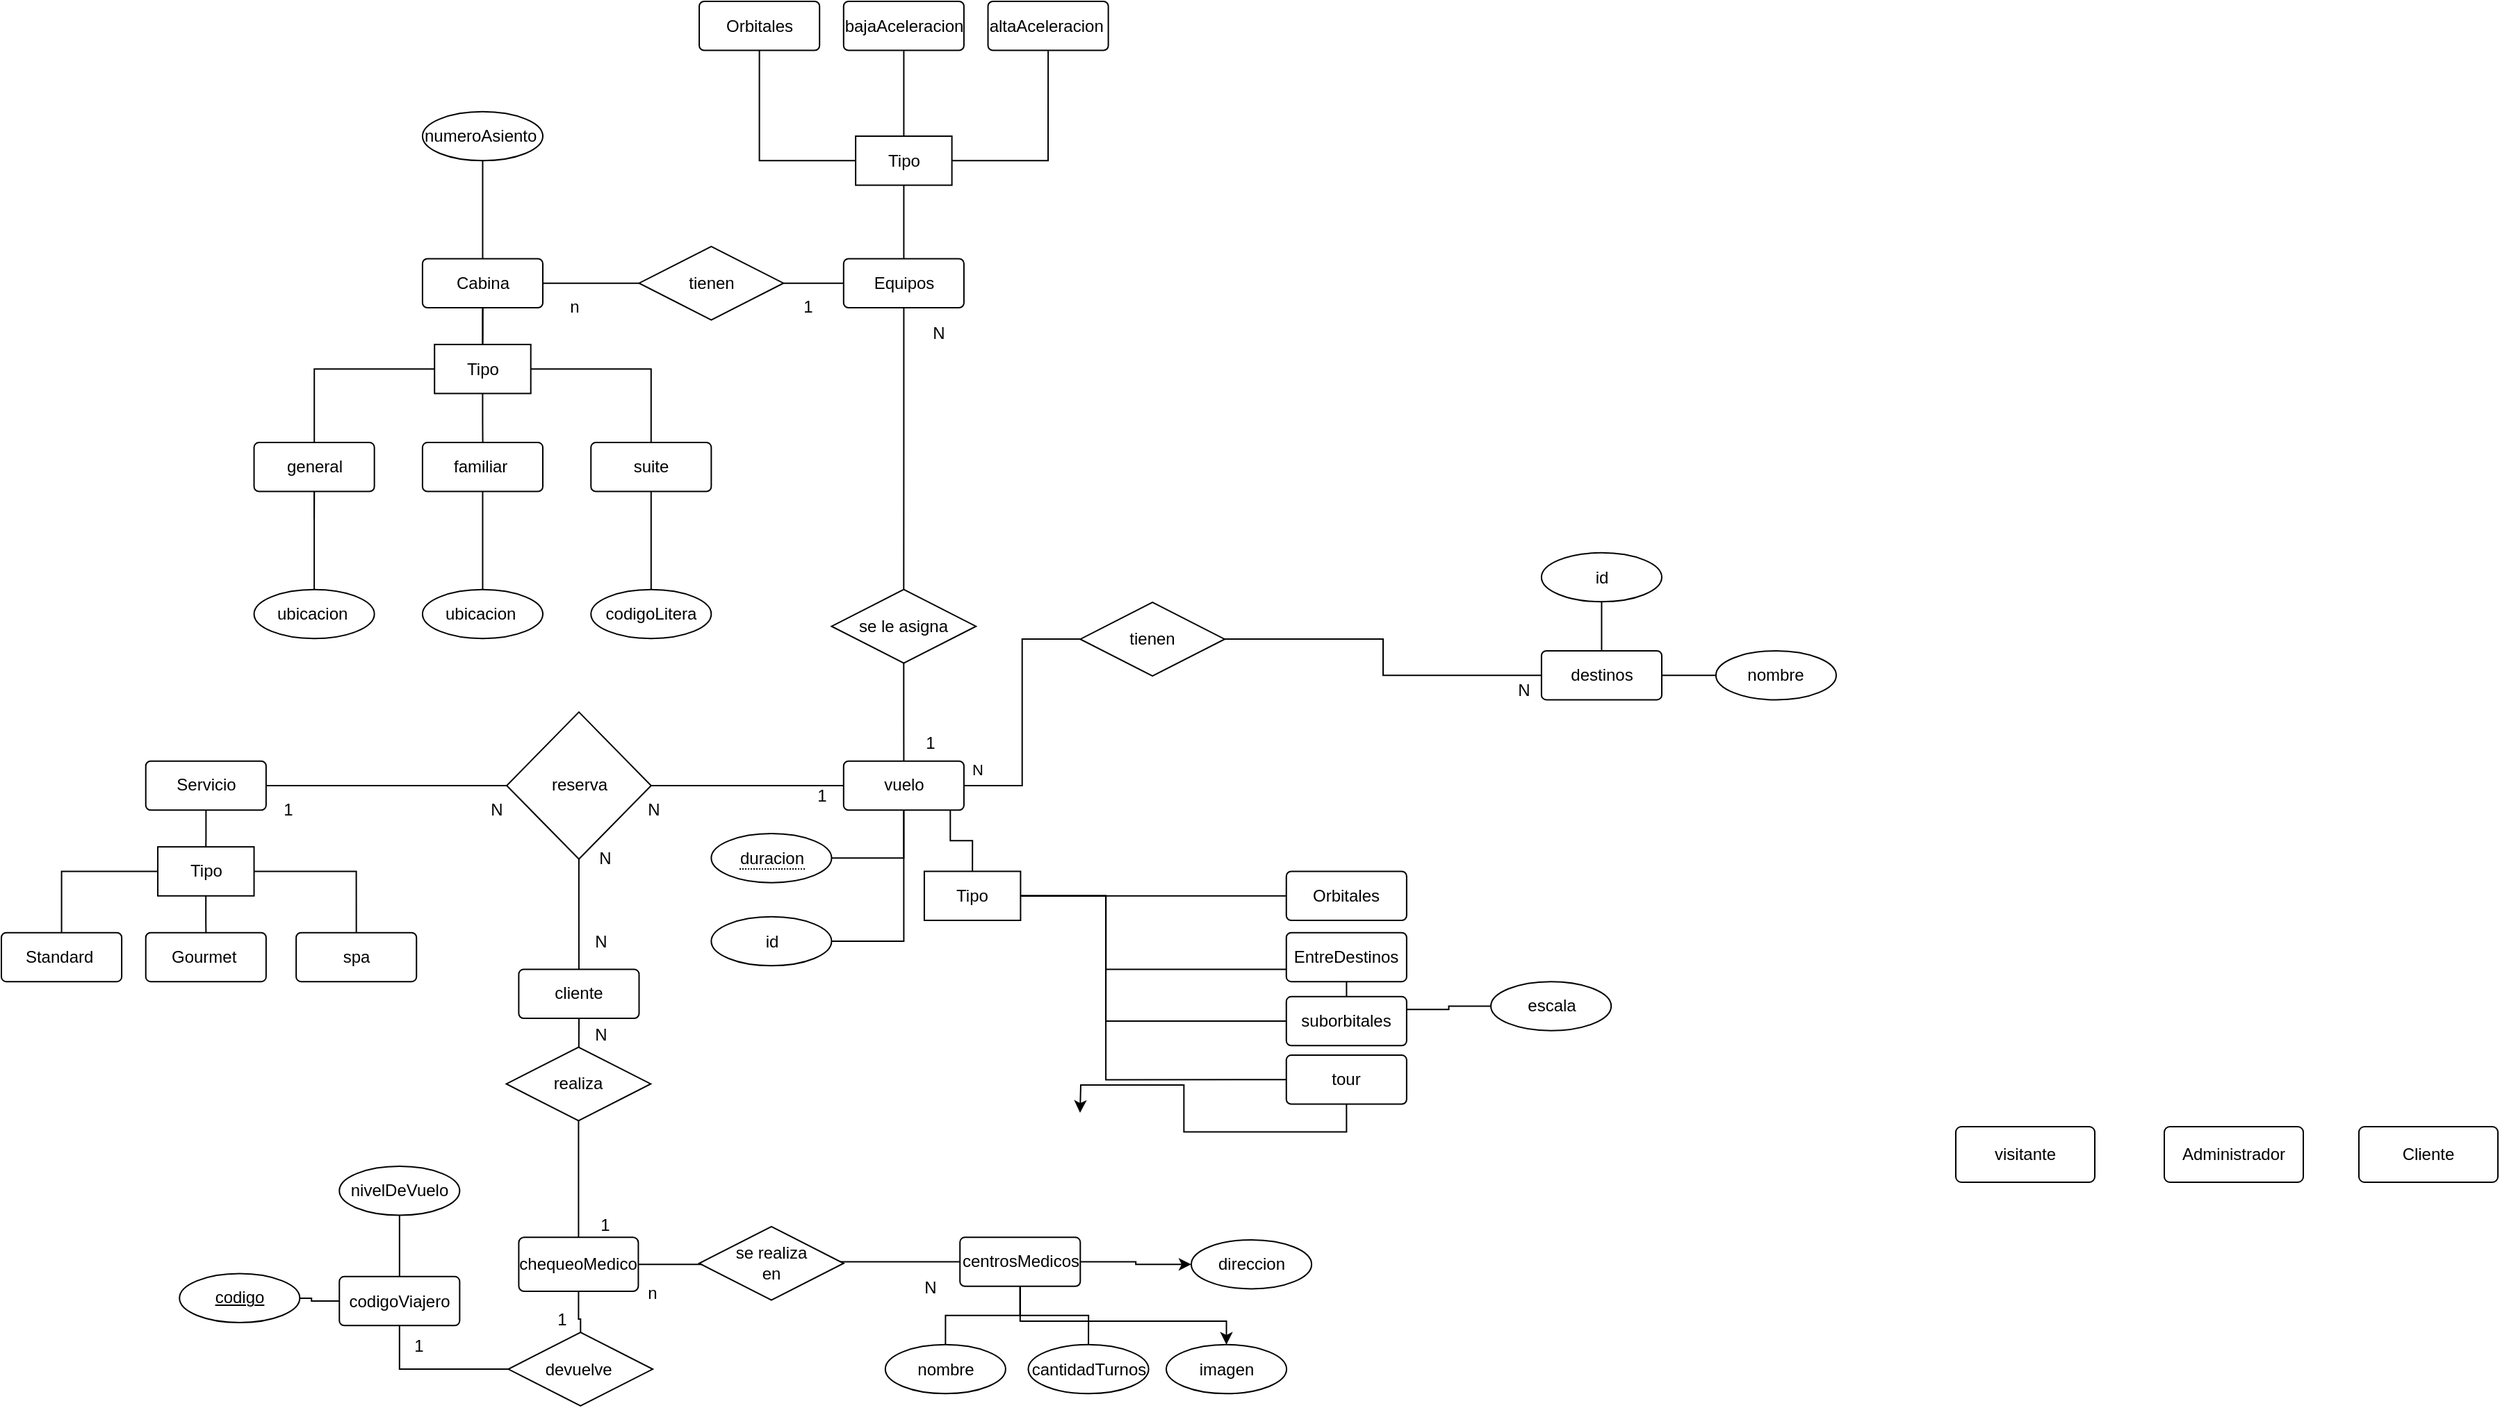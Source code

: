 <mxfile version="14.7.4" type="embed" pages="2"><diagram id="vsHXQxv7kHNjlC5FjtWA" name="DER"><mxGraphModel dx="2787" dy="1884" grid="1" gridSize="10" guides="1" tooltips="1" connect="1" arrows="1" fold="1" page="1" pageScale="1" pageWidth="850" pageHeight="1100" math="0" shadow="0"><root><mxCell id="0"/><mxCell id="1" parent="0"/><mxCell id="ZgPAx6OOPj1dVpzJJ2Iv-147" value="" style="group" parent="1" vertex="1" connectable="0"><mxGeometry x="-1086" y="-1090" width="1320" height="1010.98" as="geometry"/></mxCell><mxCell id="GvcpjSRphl_7P4JvngsX-12" value="chequeoMedico" style="rounded=1;arcSize=10;whiteSpace=wrap;html=1;align=center;" parent="ZgPAx6OOPj1dVpzJJ2Iv-147" vertex="1"><mxGeometry x="372.2" y="889.639" width="86.013" height="38.906" as="geometry"/></mxCell><mxCell id="ZgPAx6OOPj1dVpzJJ2Iv-111" style="edgeStyle=orthogonalEdgeStyle;rounded=0;orthogonalLoop=1;jettySize=auto;html=1;entryX=1;entryY=0.5;entryDx=0;entryDy=0;endArrow=none;endFill=0;" parent="ZgPAx6OOPj1dVpzJJ2Iv-147" source="GvcpjSRphl_7P4JvngsX-13" target="GvcpjSRphl_7P4JvngsX-12" edge="1"><mxGeometry y="62.365" as="geometry"/></mxCell><mxCell id="FrlxWMnYt9ofsfjpKhjb-3" style="edgeStyle=orthogonalEdgeStyle;rounded=0;orthogonalLoop=1;jettySize=auto;html=1;entryX=0;entryY=0.5;entryDx=0;entryDy=0;" parent="ZgPAx6OOPj1dVpzJJ2Iv-147" source="GvcpjSRphl_7P4JvngsX-13" target="FrlxWMnYt9ofsfjpKhjb-2" edge="1"><mxGeometry relative="1" as="geometry"/></mxCell><mxCell id="FrlxWMnYt9ofsfjpKhjb-4" style="edgeStyle=orthogonalEdgeStyle;rounded=0;orthogonalLoop=1;jettySize=auto;html=1;entryX=0.5;entryY=0;entryDx=0;entryDy=0;" parent="ZgPAx6OOPj1dVpzJJ2Iv-147" source="GvcpjSRphl_7P4JvngsX-13" target="FrlxWMnYt9ofsfjpKhjb-1" edge="1"><mxGeometry relative="1" as="geometry"><Array as="points"><mxPoint x="733" y="950"/><mxPoint x="881" y="950"/></Array></mxGeometry></mxCell><mxCell id="GvcpjSRphl_7P4JvngsX-13" value="centrosMedicos" style="rounded=1;arcSize=10;whiteSpace=wrap;html=1;align=center;" parent="ZgPAx6OOPj1dVpzJJ2Iv-147" vertex="1"><mxGeometry x="689.604" y="889.635" width="86.557" height="35.28" as="geometry"/></mxCell><mxCell id="GvcpjSRphl_7P4JvngsX-53" value="" style="group" parent="ZgPAx6OOPj1dVpzJJ2Iv-147" vertex="1" connectable="0"><mxGeometry x="445.77" y="299.879" width="434.257" height="211.679" as="geometry"/></mxCell><mxCell id="ZgPAx6OOPj1dVpzJJ2Iv-71" value="se le asigna" style="shape=rhombus;perimeter=rhombusPerimeter;whiteSpace=wrap;html=1;align=center;" parent="GvcpjSRphl_7P4JvngsX-53" vertex="1"><mxGeometry x="151.475" y="123.48" width="103.869" height="52.92" as="geometry"/></mxCell><mxCell id="ZgPAx6OOPj1dVpzJJ2Iv-43" value="tienen" style="shape=rhombus;perimeter=rhombusPerimeter;whiteSpace=wrap;html=1;align=center;" parent="GvcpjSRphl_7P4JvngsX-53" vertex="1"><mxGeometry x="330.388" y="132.727" width="103.869" height="52.92" as="geometry"/></mxCell><mxCell id="GvcpjSRphl_7P4JvngsX-65" value="" style="group" parent="ZgPAx6OOPj1dVpzJJ2Iv-147" vertex="1" connectable="0"><mxGeometry x="181.77" y="185.219" width="380.852" height="167.579" as="geometry"/></mxCell><mxCell id="GvcpjSRphl_7P4JvngsX-54" value="Cabina" style="rounded=1;arcSize=10;whiteSpace=wrap;html=1;align=center;" parent="GvcpjSRphl_7P4JvngsX-65" vertex="1"><mxGeometry x="121.18" width="86.557" height="35.28" as="geometry"/></mxCell><mxCell id="GvcpjSRphl_7P4JvngsX-55" value="suite" style="rounded=1;arcSize=10;whiteSpace=wrap;html=1;align=center;" parent="GvcpjSRphl_7P4JvngsX-65" vertex="1"><mxGeometry x="242.361" y="132.3" width="86.557" height="35.28" as="geometry"/></mxCell><mxCell id="GvcpjSRphl_7P4JvngsX-56" value="familiar&amp;nbsp;" style="rounded=1;arcSize=10;whiteSpace=wrap;html=1;align=center;" parent="GvcpjSRphl_7P4JvngsX-65" vertex="1"><mxGeometry x="121.18" y="132.3" width="86.557" height="35.28" as="geometry"/></mxCell><mxCell id="GvcpjSRphl_7P4JvngsX-57" value="general" style="rounded=1;arcSize=10;whiteSpace=wrap;html=1;align=center;" parent="GvcpjSRphl_7P4JvngsX-65" vertex="1"><mxGeometry y="132.3" width="86.557" height="35.28" as="geometry"/></mxCell><mxCell id="GvcpjSRphl_7P4JvngsX-62" style="edgeStyle=orthogonalEdgeStyle;rounded=0;orthogonalLoop=1;jettySize=auto;html=1;endArrow=none;endFill=0;" parent="GvcpjSRphl_7P4JvngsX-65" source="GvcpjSRphl_7P4JvngsX-60" target="GvcpjSRphl_7P4JvngsX-55" edge="1"><mxGeometry relative="1" as="geometry"/></mxCell><mxCell id="GvcpjSRphl_7P4JvngsX-63" value="" style="edgeStyle=orthogonalEdgeStyle;rounded=0;orthogonalLoop=1;jettySize=auto;html=1;endArrow=none;endFill=0;" parent="GvcpjSRphl_7P4JvngsX-65" source="GvcpjSRphl_7P4JvngsX-60" target="GvcpjSRphl_7P4JvngsX-56" edge="1"><mxGeometry relative="1" as="geometry"/></mxCell><mxCell id="GvcpjSRphl_7P4JvngsX-64" style="edgeStyle=orthogonalEdgeStyle;rounded=0;orthogonalLoop=1;jettySize=auto;html=1;endArrow=none;endFill=0;" parent="GvcpjSRphl_7P4JvngsX-65" source="GvcpjSRphl_7P4JvngsX-60" target="GvcpjSRphl_7P4JvngsX-57" edge="1"><mxGeometry relative="1" as="geometry"/></mxCell><mxCell id="ZgPAx6OOPj1dVpzJJ2Iv-63" value="" style="edgeStyle=orthogonalEdgeStyle;rounded=0;orthogonalLoop=1;jettySize=auto;html=1;endArrow=none;endFill=0;" parent="GvcpjSRphl_7P4JvngsX-65" source="GvcpjSRphl_7P4JvngsX-60" target="GvcpjSRphl_7P4JvngsX-54" edge="1"><mxGeometry relative="1" as="geometry"/></mxCell><mxCell id="GvcpjSRphl_7P4JvngsX-60" value="Tipo" style="whiteSpace=wrap;html=1;align=center;" parent="GvcpjSRphl_7P4JvngsX-65" vertex="1"><mxGeometry x="129.836" y="61.74" width="69.246" height="35.28" as="geometry"/></mxCell><mxCell id="GvcpjSRphl_7P4JvngsX-61" value="" style="edgeStyle=orthogonalEdgeStyle;rounded=0;orthogonalLoop=1;jettySize=auto;html=1;endArrow=none;endFill=0;" parent="GvcpjSRphl_7P4JvngsX-65" source="GvcpjSRphl_7P4JvngsX-54" target="GvcpjSRphl_7P4JvngsX-60" edge="1"><mxGeometry relative="1" as="geometry"/></mxCell><mxCell id="ZgPAx6OOPj1dVpzJJ2Iv-55" style="edgeStyle=orthogonalEdgeStyle;rounded=0;orthogonalLoop=1;jettySize=auto;html=1;exitX=0.5;exitY=1;exitDx=0;exitDy=0;endArrow=none;endFill=0;" parent="GvcpjSRphl_7P4JvngsX-65" source="GvcpjSRphl_7P4JvngsX-57" target="GvcpjSRphl_7P4JvngsX-57" edge="1"><mxGeometry relative="1" as="geometry"/></mxCell><mxCell id="ZgPAx6OOPj1dVpzJJ2Iv-116" value="" style="edgeStyle=orthogonalEdgeStyle;rounded=0;orthogonalLoop=1;jettySize=auto;html=1;endArrow=none;endFill=0;" parent="GvcpjSRphl_7P4JvngsX-65" source="ZgPAx6OOPj1dVpzJJ2Iv-53" target="GvcpjSRphl_7P4JvngsX-54" edge="1"><mxGeometry relative="1" as="geometry"/></mxCell><mxCell id="ZgPAx6OOPj1dVpzJJ2Iv-53" value="tienen" style="shape=rhombus;perimeter=rhombusPerimeter;whiteSpace=wrap;html=1;align=center;" parent="GvcpjSRphl_7P4JvngsX-65" vertex="1"><mxGeometry x="276.984" y="-8.82" width="103.869" height="52.92" as="geometry"/></mxCell><mxCell id="GvcpjSRphl_7P4JvngsX-79" value="" style="group" parent="ZgPAx6OOPj1dVpzJJ2Iv-147" vertex="1" connectable="0"><mxGeometry y="546.838" width="298.623" height="158.759" as="geometry"/></mxCell><mxCell id="GvcpjSRphl_7P4JvngsX-72" value="spa" style="rounded=1;arcSize=10;whiteSpace=wrap;html=1;align=center;" parent="GvcpjSRphl_7P4JvngsX-79" vertex="1"><mxGeometry x="212.066" y="123.48" width="86.557" height="35.28" as="geometry"/></mxCell><mxCell id="GvcpjSRphl_7P4JvngsX-78" value="" style="group" parent="GvcpjSRphl_7P4JvngsX-79" vertex="1" connectable="0"><mxGeometry width="190.426" height="158.759" as="geometry"/></mxCell><mxCell id="GvcpjSRphl_7P4JvngsX-69" value="Servicio" style="rounded=1;arcSize=10;whiteSpace=wrap;html=1;align=center;" parent="GvcpjSRphl_7P4JvngsX-78" vertex="1"><mxGeometry x="103.869" width="86.557" height="35.28" as="geometry"/></mxCell><mxCell id="GvcpjSRphl_7P4JvngsX-70" value="Standard&amp;nbsp;" style="rounded=1;arcSize=10;whiteSpace=wrap;html=1;align=center;" parent="GvcpjSRphl_7P4JvngsX-78" vertex="1"><mxGeometry y="123.48" width="86.557" height="35.28" as="geometry"/></mxCell><mxCell id="GvcpjSRphl_7P4JvngsX-71" value="Gourmet&amp;nbsp;" style="rounded=1;arcSize=10;whiteSpace=wrap;html=1;align=center;" parent="GvcpjSRphl_7P4JvngsX-78" vertex="1"><mxGeometry x="103.869" y="123.48" width="86.557" height="35.28" as="geometry"/></mxCell><mxCell id="GvcpjSRphl_7P4JvngsX-75" value="" style="edgeStyle=orthogonalEdgeStyle;rounded=0;orthogonalLoop=1;jettySize=auto;html=1;endArrow=none;endFill=0;" parent="GvcpjSRphl_7P4JvngsX-78" source="GvcpjSRphl_7P4JvngsX-73" target="GvcpjSRphl_7P4JvngsX-71" edge="1"><mxGeometry relative="1" as="geometry"/></mxCell><mxCell id="GvcpjSRphl_7P4JvngsX-77" style="edgeStyle=orthogonalEdgeStyle;rounded=0;orthogonalLoop=1;jettySize=auto;html=1;entryX=0.5;entryY=0;entryDx=0;entryDy=0;endArrow=none;endFill=0;" parent="GvcpjSRphl_7P4JvngsX-78" source="GvcpjSRphl_7P4JvngsX-73" target="GvcpjSRphl_7P4JvngsX-70" edge="1"><mxGeometry relative="1" as="geometry"/></mxCell><mxCell id="GvcpjSRphl_7P4JvngsX-73" value="Tipo" style="whiteSpace=wrap;html=1;align=center;" parent="GvcpjSRphl_7P4JvngsX-78" vertex="1"><mxGeometry x="112.525" y="61.74" width="69.246" height="35.28" as="geometry"/></mxCell><mxCell id="GvcpjSRphl_7P4JvngsX-74" value="" style="edgeStyle=orthogonalEdgeStyle;rounded=0;orthogonalLoop=1;jettySize=auto;html=1;endArrow=none;endFill=0;" parent="GvcpjSRphl_7P4JvngsX-78" source="GvcpjSRphl_7P4JvngsX-69" target="GvcpjSRphl_7P4JvngsX-73" edge="1"><mxGeometry relative="1" as="geometry"/></mxCell><mxCell id="GvcpjSRphl_7P4JvngsX-76" style="edgeStyle=orthogonalEdgeStyle;rounded=0;orthogonalLoop=1;jettySize=auto;html=1;entryX=0.5;entryY=0;entryDx=0;entryDy=0;endArrow=none;endFill=0;" parent="GvcpjSRphl_7P4JvngsX-79" source="GvcpjSRphl_7P4JvngsX-73" target="GvcpjSRphl_7P4JvngsX-72" edge="1"><mxGeometry relative="1" as="geometry"/></mxCell><mxCell id="ZgPAx6OOPj1dVpzJJ2Iv-5" value="cliente" style="rounded=1;arcSize=10;whiteSpace=wrap;html=1;align=center;" parent="ZgPAx6OOPj1dVpzJJ2Iv-147" vertex="1"><mxGeometry x="372.197" y="696.779" width="86.557" height="35.28" as="geometry"/></mxCell><mxCell id="ZgPAx6OOPj1dVpzJJ2Iv-39" value="" style="edgeStyle=orthogonalEdgeStyle;rounded=0;orthogonalLoop=1;jettySize=auto;html=1;endArrow=none;endFill=0;" parent="ZgPAx6OOPj1dVpzJJ2Iv-147" source="GvcpjSRphl_7P4JvngsX-12" target="ZgPAx6OOPj1dVpzJJ2Iv-5" edge="1"><mxGeometry as="geometry"/></mxCell><mxCell id="ZgPAx6OOPj1dVpzJJ2Iv-13" value="se realiza&lt;br&gt;en" style="shape=rhombus;perimeter=rhombusPerimeter;whiteSpace=wrap;html=1;align=center;" parent="ZgPAx6OOPj1dVpzJJ2Iv-147" vertex="1"><mxGeometry x="502.03" y="881.911" width="103.869" height="52.92" as="geometry"/></mxCell><mxCell id="ZgPAx6OOPj1dVpzJJ2Iv-21" value="codigoViajero" style="rounded=1;arcSize=10;whiteSpace=wrap;html=1;align=center;" parent="ZgPAx6OOPj1dVpzJJ2Iv-147" vertex="1"><mxGeometry x="243.13" y="917.901" width="86.557" height="35.28" as="geometry"/></mxCell><mxCell id="ZgPAx6OOPj1dVpzJJ2Iv-30" value="" style="edgeStyle=orthogonalEdgeStyle;rounded=0;orthogonalLoop=1;jettySize=auto;html=1;endArrow=none;endFill=0;" parent="ZgPAx6OOPj1dVpzJJ2Iv-147" source="ZgPAx6OOPj1dVpzJJ2Iv-22" target="ZgPAx6OOPj1dVpzJJ2Iv-21" edge="1"><mxGeometry y="62.365" as="geometry"/></mxCell><mxCell id="ZgPAx6OOPj1dVpzJJ2Iv-22" value="devuelve&amp;nbsp;" style="shape=rhombus;perimeter=rhombusPerimeter;whiteSpace=wrap;html=1;align=center;" parent="ZgPAx6OOPj1dVpzJJ2Iv-147" vertex="1"><mxGeometry x="364.701" y="958.06" width="103.869" height="52.92" as="geometry"/></mxCell><mxCell id="ZgPAx6OOPj1dVpzJJ2Iv-31" value="" style="edgeStyle=orthogonalEdgeStyle;rounded=0;orthogonalLoop=1;jettySize=auto;html=1;endArrow=none;endFill=0;" parent="ZgPAx6OOPj1dVpzJJ2Iv-147" source="GvcpjSRphl_7P4JvngsX-12" target="ZgPAx6OOPj1dVpzJJ2Iv-22" edge="1"><mxGeometry y="62.365" as="geometry"/></mxCell><mxCell id="ZgPAx6OOPj1dVpzJJ2Iv-23" value="codigo" style="ellipse;whiteSpace=wrap;html=1;align=center;fontStyle=4;" parent="ZgPAx6OOPj1dVpzJJ2Iv-147" vertex="1"><mxGeometry x="128.112" y="915.776" width="86.557" height="35.28" as="geometry"/></mxCell><mxCell id="ZgPAx6OOPj1dVpzJJ2Iv-25" value="" style="edgeStyle=orthogonalEdgeStyle;rounded=0;orthogonalLoop=1;jettySize=auto;html=1;endArrow=none;endFill=0;" parent="ZgPAx6OOPj1dVpzJJ2Iv-147" source="ZgPAx6OOPj1dVpzJJ2Iv-21" target="ZgPAx6OOPj1dVpzJJ2Iv-23" edge="1"><mxGeometry y="62.365" as="geometry"/></mxCell><mxCell id="ZgPAx6OOPj1dVpzJJ2Iv-24" value="nivelDeVuelo" style="ellipse;whiteSpace=wrap;html=1;align=center;" parent="ZgPAx6OOPj1dVpzJJ2Iv-147" vertex="1"><mxGeometry x="243.13" y="838.523" width="86.557" height="35.28" as="geometry"/></mxCell><mxCell id="ZgPAx6OOPj1dVpzJJ2Iv-26" value="" style="edgeStyle=orthogonalEdgeStyle;rounded=0;orthogonalLoop=1;jettySize=auto;html=1;endArrow=none;endFill=0;" parent="ZgPAx6OOPj1dVpzJJ2Iv-147" source="ZgPAx6OOPj1dVpzJJ2Iv-21" target="ZgPAx6OOPj1dVpzJJ2Iv-24" edge="1"><mxGeometry y="62.365" as="geometry"/></mxCell><mxCell id="ZgPAx6OOPj1dVpzJJ2Iv-27" value="cantidadTurnos" style="ellipse;whiteSpace=wrap;html=1;align=center;" parent="ZgPAx6OOPj1dVpzJJ2Iv-147" vertex="1"><mxGeometry x="738.755" y="966.884" width="86.557" height="35.28" as="geometry"/></mxCell><mxCell id="FrlxWMnYt9ofsfjpKhjb-1" value="imagen" style="ellipse;whiteSpace=wrap;html=1;align=center;" parent="ZgPAx6OOPj1dVpzJJ2Iv-147" vertex="1"><mxGeometry x="838.005" y="966.884" width="86.557" height="35.28" as="geometry"/></mxCell><mxCell id="ZgPAx6OOPj1dVpzJJ2Iv-109" value="" style="edgeStyle=orthogonalEdgeStyle;rounded=0;orthogonalLoop=1;jettySize=auto;html=1;endArrow=none;endFill=0;" parent="ZgPAx6OOPj1dVpzJJ2Iv-147" source="GvcpjSRphl_7P4JvngsX-13" target="ZgPAx6OOPj1dVpzJJ2Iv-27" edge="1"><mxGeometry x="31.766" y="118.356" as="geometry"/></mxCell><mxCell id="ZgPAx6OOPj1dVpzJJ2Iv-29" style="edgeStyle=orthogonalEdgeStyle;rounded=0;orthogonalLoop=1;jettySize=auto;html=1;exitX=0.5;exitY=1;exitDx=0;exitDy=0;endArrow=none;endFill=0;" parent="ZgPAx6OOPj1dVpzJJ2Iv-147" edge="1"><mxGeometry x="31.766" y="118.356" as="geometry"><mxPoint x="819.438" y="850.414" as="sourcePoint"/><mxPoint x="819.438" y="850.414" as="targetPoint"/></mxGeometry></mxCell><mxCell id="ZgPAx6OOPj1dVpzJJ2Iv-36" value="escala" style="ellipse;whiteSpace=wrap;html=1;align=center;" parent="ZgPAx6OOPj1dVpzJJ2Iv-147" vertex="1"><mxGeometry x="1071.534" y="705.602" width="86.557" height="35.28" as="geometry"/></mxCell><mxCell id="ZgPAx6OOPj1dVpzJJ2Iv-40" value="destinos" style="rounded=1;arcSize=10;whiteSpace=wrap;html=1;align=center;" parent="ZgPAx6OOPj1dVpzJJ2Iv-147" vertex="1"><mxGeometry x="1107.934" y="467.458" width="86.557" height="35.28" as="geometry"/></mxCell><mxCell id="ZgPAx6OOPj1dVpzJJ2Iv-46" value="" style="edgeStyle=orthogonalEdgeStyle;rounded=0;orthogonalLoop=1;jettySize=auto;html=1;endArrow=none;endFill=0;" parent="ZgPAx6OOPj1dVpzJJ2Iv-147" source="ZgPAx6OOPj1dVpzJJ2Iv-41" target="ZgPAx6OOPj1dVpzJJ2Iv-40" edge="1"><mxGeometry as="geometry"/></mxCell><mxCell id="ZgPAx6OOPj1dVpzJJ2Iv-41" value="id" style="ellipse;whiteSpace=wrap;html=1;align=center;" parent="ZgPAx6OOPj1dVpzJJ2Iv-147" vertex="1"><mxGeometry x="1107.934" y="396.899" width="86.557" height="35.28" as="geometry"/></mxCell><mxCell id="ZgPAx6OOPj1dVpzJJ2Iv-42" value="nombre" style="ellipse;whiteSpace=wrap;html=1;align=center;" parent="ZgPAx6OOPj1dVpzJJ2Iv-147" vertex="1"><mxGeometry x="1233.443" y="467.458" width="86.557" height="35.28" as="geometry"/></mxCell><mxCell id="ZgPAx6OOPj1dVpzJJ2Iv-45" value="" style="edgeStyle=orthogonalEdgeStyle;rounded=0;orthogonalLoop=1;jettySize=auto;html=1;endArrow=none;endFill=0;" parent="ZgPAx6OOPj1dVpzJJ2Iv-147" source="ZgPAx6OOPj1dVpzJJ2Iv-40" target="ZgPAx6OOPj1dVpzJJ2Iv-42" edge="1"><mxGeometry as="geometry"/></mxCell><mxCell id="ZgPAx6OOPj1dVpzJJ2Iv-44" value="" style="edgeStyle=orthogonalEdgeStyle;rounded=0;orthogonalLoop=1;jettySize=auto;html=1;endArrow=none;endFill=0;" parent="ZgPAx6OOPj1dVpzJJ2Iv-147" source="ZgPAx6OOPj1dVpzJJ2Iv-43" target="ZgPAx6OOPj1dVpzJJ2Iv-40" edge="1"><mxGeometry as="geometry"/></mxCell><mxCell id="ZgPAx6OOPj1dVpzJJ2Iv-50" value="id" style="ellipse;whiteSpace=wrap;html=1;align=center;" parent="ZgPAx6OOPj1dVpzJJ2Iv-147" vertex="1"><mxGeometry x="510.682" y="658.903" width="86.557" height="35.28" as="geometry"/></mxCell><mxCell id="ZgPAx6OOPj1dVpzJJ2Iv-54" value="" style="edgeStyle=orthogonalEdgeStyle;rounded=0;orthogonalLoop=1;jettySize=auto;html=1;entryX=1;entryY=0.5;entryDx=0;entryDy=0;endArrow=none;endFill=0;" parent="ZgPAx6OOPj1dVpzJJ2Iv-147" source="GvcpjSRphl_7P4JvngsX-19" target="ZgPAx6OOPj1dVpzJJ2Iv-53" edge="1"><mxGeometry as="geometry"><mxPoint x="385.18" y="582.118" as="sourcePoint"/><mxPoint x="73.574" y="582.118" as="targetPoint"/></mxGeometry></mxCell><mxCell id="ZgPAx6OOPj1dVpzJJ2Iv-58" value="" style="edgeStyle=orthogonalEdgeStyle;rounded=0;orthogonalLoop=1;jettySize=auto;html=1;endArrow=none;endFill=0;" parent="ZgPAx6OOPj1dVpzJJ2Iv-147" source="ZgPAx6OOPj1dVpzJJ2Iv-57" target="GvcpjSRphl_7P4JvngsX-57" edge="1"><mxGeometry as="geometry"/></mxCell><mxCell id="ZgPAx6OOPj1dVpzJJ2Iv-57" value="ubicacion&amp;nbsp;" style="ellipse;whiteSpace=wrap;html=1;align=center;" parent="ZgPAx6OOPj1dVpzJJ2Iv-147" vertex="1"><mxGeometry x="181.77" y="423.359" width="86.557" height="35.28" as="geometry"/></mxCell><mxCell id="ZgPAx6OOPj1dVpzJJ2Iv-59" value="ubicacion&amp;nbsp;" style="ellipse;whiteSpace=wrap;html=1;align=center;" parent="ZgPAx6OOPj1dVpzJJ2Iv-147" vertex="1"><mxGeometry x="302.951" y="423.359" width="86.557" height="35.28" as="geometry"/></mxCell><mxCell id="ZgPAx6OOPj1dVpzJJ2Iv-60" value="" style="edgeStyle=orthogonalEdgeStyle;rounded=0;orthogonalLoop=1;jettySize=auto;html=1;endArrow=none;endFill=0;" parent="ZgPAx6OOPj1dVpzJJ2Iv-147" source="GvcpjSRphl_7P4JvngsX-56" target="ZgPAx6OOPj1dVpzJJ2Iv-59" edge="1"><mxGeometry as="geometry"/></mxCell><mxCell id="ZgPAx6OOPj1dVpzJJ2Iv-61" value="codigoLitera" style="ellipse;whiteSpace=wrap;html=1;align=center;" parent="ZgPAx6OOPj1dVpzJJ2Iv-147" vertex="1"><mxGeometry x="424.131" y="423.359" width="86.557" height="35.28" as="geometry"/></mxCell><mxCell id="ZgPAx6OOPj1dVpzJJ2Iv-62" value="" style="edgeStyle=orthogonalEdgeStyle;rounded=0;orthogonalLoop=1;jettySize=auto;html=1;endArrow=none;endFill=0;" parent="ZgPAx6OOPj1dVpzJJ2Iv-147" source="GvcpjSRphl_7P4JvngsX-55" target="ZgPAx6OOPj1dVpzJJ2Iv-61" edge="1"><mxGeometry as="geometry"/></mxCell><mxCell id="ZgPAx6OOPj1dVpzJJ2Iv-64" value="numeroAsiento&amp;nbsp;" style="ellipse;whiteSpace=wrap;html=1;align=center;" parent="ZgPAx6OOPj1dVpzJJ2Iv-147" vertex="1"><mxGeometry x="302.951" y="79.38" width="86.557" height="35.28" as="geometry"/></mxCell><mxCell id="ZgPAx6OOPj1dVpzJJ2Iv-65" value="" style="edgeStyle=orthogonalEdgeStyle;rounded=0;orthogonalLoop=1;jettySize=auto;html=1;endArrow=none;endFill=0;" parent="ZgPAx6OOPj1dVpzJJ2Iv-147" source="GvcpjSRphl_7P4JvngsX-54" target="ZgPAx6OOPj1dVpzJJ2Iv-64" edge="1"><mxGeometry as="geometry"/></mxCell><mxCell id="ZgPAx6OOPj1dVpzJJ2Iv-107" style="edgeStyle=orthogonalEdgeStyle;rounded=0;orthogonalLoop=1;jettySize=auto;html=1;endArrow=none;endFill=0;" parent="ZgPAx6OOPj1dVpzJJ2Iv-147" source="ZgPAx6OOPj1dVpzJJ2Iv-68" target="GvcpjSRphl_7P4JvngsX-69" edge="1"><mxGeometry as="geometry"/></mxCell><mxCell id="ZgPAx6OOPj1dVpzJJ2Iv-112" style="edgeStyle=orthogonalEdgeStyle;rounded=0;orthogonalLoop=1;jettySize=auto;html=1;entryX=0.5;entryY=0;entryDx=0;entryDy=0;endArrow=none;endFill=0;" parent="ZgPAx6OOPj1dVpzJJ2Iv-147" source="ZgPAx6OOPj1dVpzJJ2Iv-68" target="ZgPAx6OOPj1dVpzJJ2Iv-5" edge="1"><mxGeometry as="geometry"/></mxCell><mxCell id="ZgPAx6OOPj1dVpzJJ2Iv-68" value="reserva" style="shape=rhombus;perimeter=rhombusPerimeter;whiteSpace=wrap;html=1;align=center;rotation=0;" parent="ZgPAx6OOPj1dVpzJJ2Iv-147" vertex="1"><mxGeometry x="363.541" y="511.558" width="103.869" height="105.84" as="geometry"/></mxCell><mxCell id="ZgPAx6OOPj1dVpzJJ2Iv-48" value="&lt;span style=&quot;border-bottom: 1px dotted&quot;&gt;duracion&lt;/span&gt;" style="ellipse;whiteSpace=wrap;html=1;align=center;" parent="ZgPAx6OOPj1dVpzJJ2Iv-147" vertex="1"><mxGeometry x="510.688" y="599.047" width="86.557" height="35.28" as="geometry"/></mxCell><mxCell id="GvcpjSRphl_7P4JvngsX-3" value="EntreDestinos" style="rounded=1;arcSize=10;whiteSpace=wrap;html=1;align=center;" parent="ZgPAx6OOPj1dVpzJJ2Iv-147" vertex="1"><mxGeometry x="924.386" y="670.322" width="86.557" height="35.28" as="geometry"/></mxCell><mxCell id="ZgPAx6OOPj1dVpzJJ2Iv-91" value="" style="edgeStyle=orthogonalEdgeStyle;rounded=0;orthogonalLoop=1;jettySize=auto;html=1;endArrow=none;endFill=0;" parent="ZgPAx6OOPj1dVpzJJ2Iv-147" source="ZgPAx6OOPj1dVpzJJ2Iv-36" target="GvcpjSRphl_7P4JvngsX-3" edge="1"><mxGeometry x="-140.269" y="79.384" as="geometry"/></mxCell><mxCell id="GvcpjSRphl_7P4JvngsX-4" value="suborbitales" style="rounded=1;arcSize=10;whiteSpace=wrap;html=1;align=center;" parent="ZgPAx6OOPj1dVpzJJ2Iv-147" vertex="1"><mxGeometry x="924.386" y="716.397" width="86.557" height="35.28" as="geometry"/></mxCell><mxCell id="GvcpjSRphl_7P4JvngsX-5" value="Orbitales" style="rounded=1;arcSize=10;whiteSpace=wrap;html=1;align=center;" parent="ZgPAx6OOPj1dVpzJJ2Iv-147" vertex="1"><mxGeometry x="924.386" y="626.222" width="86.557" height="35.28" as="geometry"/></mxCell><mxCell id="ZgPAx6OOPj1dVpzJJ2Iv-105" style="edgeStyle=orthogonalEdgeStyle;rounded=0;orthogonalLoop=1;jettySize=auto;html=1;entryX=1;entryY=0.5;entryDx=0;entryDy=0;endArrow=none;endFill=0;" parent="ZgPAx6OOPj1dVpzJJ2Iv-147" source="GvcpjSRphl_7P4JvngsX-8" target="ZgPAx6OOPj1dVpzJJ2Iv-68" edge="1"><mxGeometry as="geometry"/></mxCell><mxCell id="GvcpjSRphl_7P4JvngsX-8" value="vuelo" style="rounded=1;arcSize=10;whiteSpace=wrap;html=1;align=center;" parent="ZgPAx6OOPj1dVpzJJ2Iv-147" vertex="1"><mxGeometry x="605.902" y="546.838" width="86.557" height="35.28" as="geometry"/></mxCell><mxCell id="ZgPAx6OOPj1dVpzJJ2Iv-92" style="edgeStyle=orthogonalEdgeStyle;rounded=0;orthogonalLoop=1;jettySize=auto;html=1;entryX=0;entryY=0.5;entryDx=0;entryDy=0;endArrow=none;endFill=0;" parent="ZgPAx6OOPj1dVpzJJ2Iv-147" source="GvcpjSRphl_7P4JvngsX-50" target="GvcpjSRphl_7P4JvngsX-4" edge="1"><mxGeometry x="-140.269" y="79.384" as="geometry"><Array as="points"><mxPoint x="794.55" y="733.826"/></Array></mxGeometry></mxCell><mxCell id="ZgPAx6OOPj1dVpzJJ2Iv-93" value="" style="edgeStyle=orthogonalEdgeStyle;rounded=0;orthogonalLoop=1;jettySize=auto;html=1;endArrow=none;endFill=0;" parent="ZgPAx6OOPj1dVpzJJ2Iv-147" source="GvcpjSRphl_7P4JvngsX-50" target="GvcpjSRphl_7P4JvngsX-5" edge="1"><mxGeometry x="-140.269" y="79.384" as="geometry"/></mxCell><mxCell id="GvcpjSRphl_7P4JvngsX-50" value="Tipo" style="whiteSpace=wrap;html=1;align=center;" parent="ZgPAx6OOPj1dVpzJJ2Iv-147" vertex="1"><mxGeometry x="663.946" y="626.222" width="69.246" height="35.28" as="geometry"/></mxCell><mxCell id="GvcpjSRphl_7P4JvngsX-46" style="edgeStyle=orthogonalEdgeStyle;rounded=0;orthogonalLoop=1;jettySize=auto;html=1;endArrow=none;endFill=0;startArrow=none;" parent="ZgPAx6OOPj1dVpzJJ2Iv-147" source="GvcpjSRphl_7P4JvngsX-50" target="GvcpjSRphl_7P4JvngsX-3" edge="1"><mxGeometry x="560.845" y="546.842" as="geometry"><mxPoint x="725.304" y="582.122" as="sourcePoint"/><Array as="points"><mxPoint x="794.55" y="696.782"/></Array></mxGeometry></mxCell><mxCell id="ZgPAx6OOPj1dVpzJJ2Iv-139" style="edgeStyle=orthogonalEdgeStyle;rounded=0;orthogonalLoop=1;jettySize=auto;html=1;entryX=0.5;entryY=1;entryDx=0;entryDy=0;endArrow=none;endFill=0;" parent="ZgPAx6OOPj1dVpzJJ2Iv-147" source="ZgPAx6OOPj1dVpzJJ2Iv-50" target="GvcpjSRphl_7P4JvngsX-8" edge="1"><mxGeometry relative="1" as="geometry"><Array as="points"><mxPoint x="648.98" y="676.539"/></Array></mxGeometry></mxCell><mxCell id="ZgPAx6OOPj1dVpzJJ2Iv-89" value="" style="edgeStyle=orthogonalEdgeStyle;rounded=0;orthogonalLoop=1;jettySize=auto;html=1;endArrow=none;endFill=0;" parent="ZgPAx6OOPj1dVpzJJ2Iv-147" source="ZgPAx6OOPj1dVpzJJ2Iv-71" target="GvcpjSRphl_7P4JvngsX-8" edge="1"><mxGeometry as="geometry"/></mxCell><mxCell id="ZgPAx6OOPj1dVpzJJ2Iv-97" value="tour" style="rounded=1;arcSize=10;whiteSpace=wrap;html=1;align=center;" parent="ZgPAx6OOPj1dVpzJJ2Iv-147" vertex="1"><mxGeometry x="924.386" y="758.521" width="86.557" height="35.28" as="geometry"/></mxCell><mxCell id="ZgPAx6OOPj1dVpzJJ2Iv-98" style="edgeStyle=orthogonalEdgeStyle;rounded=0;orthogonalLoop=1;jettySize=auto;html=1;entryX=0;entryY=0.5;entryDx=0;entryDy=0;endArrow=none;endFill=0;" parent="ZgPAx6OOPj1dVpzJJ2Iv-147" source="GvcpjSRphl_7P4JvngsX-50" target="ZgPAx6OOPj1dVpzJJ2Iv-97" edge="1"><mxGeometry x="-140.269" y="79.384" as="geometry"><Array as="points"><mxPoint x="794.55" y="776.161"/></Array></mxGeometry></mxCell><mxCell id="GvcpjSRphl_7P4JvngsX-19" value="Equipos" style="rounded=1;arcSize=10;whiteSpace=wrap;html=1;align=center;" parent="ZgPAx6OOPj1dVpzJJ2Iv-147" vertex="1"><mxGeometry x="605.902" y="185.219" width="86.557" height="35.28" as="geometry"/></mxCell><mxCell id="ZgPAx6OOPj1dVpzJJ2Iv-88" value="" style="edgeStyle=orthogonalEdgeStyle;rounded=0;orthogonalLoop=1;jettySize=auto;html=1;endArrow=none;endFill=0;" parent="ZgPAx6OOPj1dVpzJJ2Iv-147" source="GvcpjSRphl_7P4JvngsX-19" target="ZgPAx6OOPj1dVpzJJ2Iv-71" edge="1"><mxGeometry as="geometry"/></mxCell><mxCell id="GvcpjSRphl_7P4JvngsX-22" value="altaAceleracion&amp;nbsp;" style="rounded=1;arcSize=10;whiteSpace=wrap;html=1;align=center;" parent="ZgPAx6OOPj1dVpzJJ2Iv-147" vertex="1"><mxGeometry x="709.77" width="86.557" height="35.28" as="geometry"/></mxCell><mxCell id="GvcpjSRphl_7P4JvngsX-20" value="Orbitales" style="rounded=1;arcSize=10;whiteSpace=wrap;html=1;align=center;" parent="ZgPAx6OOPj1dVpzJJ2Iv-147" vertex="1"><mxGeometry x="502.033" width="86.557" height="35.28" as="geometry"/></mxCell><mxCell id="GvcpjSRphl_7P4JvngsX-21" value="bajaAceleracion" style="rounded=1;arcSize=10;whiteSpace=wrap;html=1;align=center;" parent="ZgPAx6OOPj1dVpzJJ2Iv-147" vertex="1"><mxGeometry x="605.902" width="86.557" height="35.28" as="geometry"/></mxCell><mxCell id="ZgPAx6OOPj1dVpzJJ2Iv-75" style="edgeStyle=orthogonalEdgeStyle;rounded=0;orthogonalLoop=1;jettySize=auto;html=1;entryX=0.5;entryY=1;entryDx=0;entryDy=0;endArrow=none;endFill=0;" parent="ZgPAx6OOPj1dVpzJJ2Iv-147" source="GvcpjSRphl_7P4JvngsX-42" target="GvcpjSRphl_7P4JvngsX-22" edge="1"><mxGeometry as="geometry"/></mxCell><mxCell id="ZgPAx6OOPj1dVpzJJ2Iv-77" style="edgeStyle=orthogonalEdgeStyle;rounded=0;orthogonalLoop=1;jettySize=auto;html=1;entryX=0.5;entryY=1;entryDx=0;entryDy=0;endArrow=none;endFill=0;" parent="ZgPAx6OOPj1dVpzJJ2Iv-147" source="GvcpjSRphl_7P4JvngsX-42" target="GvcpjSRphl_7P4JvngsX-20" edge="1"><mxGeometry as="geometry"/></mxCell><mxCell id="GvcpjSRphl_7P4JvngsX-42" value="Tipo" style="whiteSpace=wrap;html=1;align=center;" parent="ZgPAx6OOPj1dVpzJJ2Iv-147" vertex="1"><mxGeometry x="614.557" y="97.02" width="69.246" height="35.28" as="geometry"/></mxCell><mxCell id="ZgPAx6OOPj1dVpzJJ2Iv-114" value="" style="edgeStyle=orthogonalEdgeStyle;rounded=0;orthogonalLoop=1;jettySize=auto;html=1;endArrow=none;endFill=0;" parent="ZgPAx6OOPj1dVpzJJ2Iv-147" source="GvcpjSRphl_7P4JvngsX-21" target="GvcpjSRphl_7P4JvngsX-42" edge="1"><mxGeometry as="geometry"/></mxCell><mxCell id="ZgPAx6OOPj1dVpzJJ2Iv-73" value="" style="edgeStyle=orthogonalEdgeStyle;rounded=0;orthogonalLoop=1;jettySize=auto;html=1;endArrow=none;endFill=0;" parent="ZgPAx6OOPj1dVpzJJ2Iv-147" source="GvcpjSRphl_7P4JvngsX-19" target="GvcpjSRphl_7P4JvngsX-42" edge="1"><mxGeometry as="geometry"/></mxCell><mxCell id="ZgPAx6OOPj1dVpzJJ2Iv-117" value="N" style="text;html=1;align=center;verticalAlign=middle;resizable=0;points=[];autosize=1;strokeColor=none;fillColor=none;" parent="ZgPAx6OOPj1dVpzJJ2Iv-147" vertex="1"><mxGeometry x="458.756" y="571.885" width="20" height="20" as="geometry"/></mxCell><mxCell id="ZgPAx6OOPj1dVpzJJ2Iv-118" value="N" style="text;html=1;align=center;verticalAlign=middle;resizable=0;points=[];autosize=1;strokeColor=none;fillColor=none;" parent="ZgPAx6OOPj1dVpzJJ2Iv-147" vertex="1"><mxGeometry x="424.128" y="607.16" width="20" height="20" as="geometry"/></mxCell><mxCell id="ZgPAx6OOPj1dVpzJJ2Iv-119" value="N" style="text;html=1;align=center;verticalAlign=middle;resizable=0;points=[];autosize=1;strokeColor=none;fillColor=none;" parent="ZgPAx6OOPj1dVpzJJ2Iv-147" vertex="1"><mxGeometry x="345.998" y="571.723" width="20" height="20" as="geometry"/></mxCell><mxCell id="ZgPAx6OOPj1dVpzJJ2Iv-120" value="1" style="text;html=1;align=center;verticalAlign=middle;resizable=0;points=[];autosize=1;strokeColor=none;fillColor=none;" parent="ZgPAx6OOPj1dVpzJJ2Iv-147" vertex="1"><mxGeometry x="196.377" y="571.723" width="20" height="20" as="geometry"/></mxCell><mxCell id="ZgPAx6OOPj1dVpzJJ2Iv-121" value="1" style="text;html=1;align=center;verticalAlign=middle;resizable=0;points=[];autosize=1;strokeColor=none;fillColor=none;" parent="ZgPAx6OOPj1dVpzJJ2Iv-147" vertex="1"><mxGeometry x="579.78" y="562.194" width="20" height="20" as="geometry"/></mxCell><mxCell id="ZgPAx6OOPj1dVpzJJ2Iv-122" value="1" style="text;html=1;align=center;verticalAlign=middle;resizable=0;points=[];autosize=1;strokeColor=none;fillColor=none;" parent="ZgPAx6OOPj1dVpzJJ2Iv-147" vertex="1"><mxGeometry x="657.835" y="524.079" width="20" height="20" as="geometry"/></mxCell><mxCell id="ZgPAx6OOPj1dVpzJJ2Iv-123" value="N" style="text;html=1;align=center;verticalAlign=middle;resizable=0;points=[];autosize=1;strokeColor=none;fillColor=none;" parent="ZgPAx6OOPj1dVpzJJ2Iv-147" vertex="1"><mxGeometry x="663.942" y="228.689" width="20" height="20" as="geometry"/></mxCell><mxCell id="ZgPAx6OOPj1dVpzJJ2Iv-126" value="1" style="text;html=1;align=center;verticalAlign=middle;resizable=0;points=[];autosize=1;strokeColor=none;fillColor=none;" parent="ZgPAx6OOPj1dVpzJJ2Iv-147" vertex="1"><mxGeometry x="570.429" y="209.632" width="20" height="20" as="geometry"/></mxCell><mxCell id="ZgPAx6OOPj1dVpzJJ2Iv-127" value="n" style="text;html=1;align=center;verticalAlign=middle;resizable=0;points=[];autosize=1;strokeColor=none;fillColor=none;" parent="ZgPAx6OOPj1dVpzJJ2Iv-147" vertex="1"><mxGeometry x="402.105" y="209.632" width="20" height="20" as="geometry"/></mxCell><mxCell id="ZgPAx6OOPj1dVpzJJ2Iv-128" value="N" style="text;html=1;align=center;verticalAlign=middle;resizable=0;points=[];autosize=1;strokeColor=none;fillColor=none;" parent="ZgPAx6OOPj1dVpzJJ2Iv-147" vertex="1"><mxGeometry x="420.808" y="667.01" width="20" height="20" as="geometry"/></mxCell><mxCell id="ZgPAx6OOPj1dVpzJJ2Iv-129" value="N" style="text;html=1;align=center;verticalAlign=middle;resizable=0;points=[];autosize=1;strokeColor=none;fillColor=none;" parent="ZgPAx6OOPj1dVpzJJ2Iv-147" vertex="1"><mxGeometry x="420.808" y="733.711" width="20" height="20" as="geometry"/></mxCell><mxCell id="ZgPAx6OOPj1dVpzJJ2Iv-130" value="1" style="text;html=1;align=center;verticalAlign=middle;resizable=0;points=[];autosize=1;strokeColor=none;fillColor=none;" parent="ZgPAx6OOPj1dVpzJJ2Iv-147" vertex="1"><mxGeometry x="424.128" y="870.582" width="20" height="20" as="geometry"/></mxCell><mxCell id="ZgPAx6OOPj1dVpzJJ2Iv-132" value="realiza" style="shape=rhombus;perimeter=rhombusPerimeter;whiteSpace=wrap;html=1;align=center;" parent="ZgPAx6OOPj1dVpzJJ2Iv-147" vertex="1"><mxGeometry x="363.27" y="752.769" width="103.869" height="52.92" as="geometry"/></mxCell><mxCell id="ZgPAx6OOPj1dVpzJJ2Iv-133" value="1" style="text;html=1;align=center;verticalAlign=middle;resizable=0;points=[];autosize=1;strokeColor=none;fillColor=none;" parent="ZgPAx6OOPj1dVpzJJ2Iv-147" vertex="1"><mxGeometry x="392.754" y="939.007" width="20" height="20" as="geometry"/></mxCell><mxCell id="ZgPAx6OOPj1dVpzJJ2Iv-134" value="1" style="text;html=1;align=center;verticalAlign=middle;resizable=0;points=[];autosize=1;strokeColor=none;fillColor=none;" parent="ZgPAx6OOPj1dVpzJJ2Iv-147" vertex="1"><mxGeometry x="289.89" y="958.065" width="20" height="20" as="geometry"/></mxCell><mxCell id="ZgPAx6OOPj1dVpzJJ2Iv-135" value="n" style="text;html=1;align=center;verticalAlign=middle;resizable=0;points=[];autosize=1;strokeColor=none;fillColor=none;" parent="ZgPAx6OOPj1dVpzJJ2Iv-147" vertex="1"><mxGeometry x="458.213" y="919.95" width="20" height="20" as="geometry"/></mxCell><mxCell id="ZgPAx6OOPj1dVpzJJ2Iv-140" style="edgeStyle=orthogonalEdgeStyle;rounded=0;orthogonalLoop=1;jettySize=auto;html=1;entryX=0.5;entryY=1;entryDx=0;entryDy=0;endArrow=none;endFill=0;" parent="ZgPAx6OOPj1dVpzJJ2Iv-147" source="ZgPAx6OOPj1dVpzJJ2Iv-48" target="GvcpjSRphl_7P4JvngsX-8" edge="1"><mxGeometry relative="1" as="geometry"/></mxCell><mxCell id="ZgPAx6OOPj1dVpzJJ2Iv-137" style="edgeStyle=orthogonalEdgeStyle;rounded=0;orthogonalLoop=1;jettySize=auto;html=1;exitX=0.5;exitY=1;exitDx=0;exitDy=0;endArrow=none;endFill=0;" parent="ZgPAx6OOPj1dVpzJJ2Iv-147" source="GvcpjSRphl_7P4JvngsX-13" target="GvcpjSRphl_7P4JvngsX-13" edge="1"><mxGeometry relative="1" as="geometry"/></mxCell><mxCell id="ZgPAx6OOPj1dVpzJJ2Iv-138" value="N" style="text;html=1;align=center;verticalAlign=middle;resizable=0;points=[];autosize=1;strokeColor=none;fillColor=none;" parent="ZgPAx6OOPj1dVpzJJ2Iv-147" vertex="1"><mxGeometry x="657.835" y="915.776" width="20" height="20" as="geometry"/></mxCell><mxCell id="ZgPAx6OOPj1dVpzJJ2Iv-146" style="edgeStyle=orthogonalEdgeStyle;rounded=0;orthogonalLoop=1;jettySize=auto;html=1;entryX=0.5;entryY=0;entryDx=0;entryDy=0;endArrow=none;endFill=0;" parent="ZgPAx6OOPj1dVpzJJ2Iv-147" source="GvcpjSRphl_7P4JvngsX-8" target="GvcpjSRphl_7P4JvngsX-50" edge="1"><mxGeometry relative="1" as="geometry"><Array as="points"><mxPoint x="682.644" y="604.121"/><mxPoint x="698.541" y="604.121"/></Array></mxGeometry></mxCell><mxCell id="ZgPAx6OOPj1dVpzJJ2Iv-141" style="edgeStyle=orthogonalEdgeStyle;rounded=0;orthogonalLoop=1;jettySize=auto;html=1;entryX=1;entryY=0.5;entryDx=0;entryDy=0;endArrow=none;endFill=0;" parent="ZgPAx6OOPj1dVpzJJ2Iv-147" source="ZgPAx6OOPj1dVpzJJ2Iv-43" target="GvcpjSRphl_7P4JvngsX-8" edge="1"><mxGeometry relative="1" as="geometry"/></mxCell><mxCell id="ZgPAx6OOPj1dVpzJJ2Iv-142" value="N" style="edgeLabel;html=1;align=center;verticalAlign=middle;resizable=0;points=[];" parent="ZgPAx6OOPj1dVpzJJ2Iv-141" vertex="1" connectable="0"><mxGeometry x="0.852" y="-4" relative="1" as="geometry"><mxPoint x="-5" y="-8" as="offset"/></mxGeometry></mxCell><mxCell id="ZgPAx6OOPj1dVpzJJ2Iv-143" value="N" style="text;html=1;align=center;verticalAlign=middle;resizable=0;points=[];autosize=1;strokeColor=none;fillColor=none;" parent="ZgPAx6OOPj1dVpzJJ2Iv-147" vertex="1"><mxGeometry x="1084.75" y="485.965" width="20" height="20" as="geometry"/></mxCell><mxCell id="ZgPAx6OOPj1dVpzJJ2Iv-19" value="nombre" style="ellipse;whiteSpace=wrap;html=1;align=center;" parent="ZgPAx6OOPj1dVpzJJ2Iv-147" vertex="1"><mxGeometry x="635.89" y="966.879" width="86.557" height="35.28" as="geometry"/></mxCell><mxCell id="ZgPAx6OOPj1dVpzJJ2Iv-145" style="edgeStyle=orthogonalEdgeStyle;rounded=0;orthogonalLoop=1;jettySize=auto;html=1;endArrow=none;endFill=0;" parent="ZgPAx6OOPj1dVpzJJ2Iv-147" source="GvcpjSRphl_7P4JvngsX-13" target="ZgPAx6OOPj1dVpzJJ2Iv-19" edge="1"><mxGeometry relative="1" as="geometry"/></mxCell><mxCell id="FrlxWMnYt9ofsfjpKhjb-2" value="direccion" style="ellipse;whiteSpace=wrap;html=1;align=center;" parent="ZgPAx6OOPj1dVpzJJ2Iv-147" vertex="1"><mxGeometry x="856.005" y="891.454" width="86.557" height="35.28" as="geometry"/></mxCell><mxCell id="9GmSukUroKzxp-_hn4rb-2" value="Administrador" style="rounded=1;arcSize=10;whiteSpace=wrap;html=1;align=center;" parent="1" vertex="1"><mxGeometry x="470" y="-280" width="100" height="40" as="geometry"/></mxCell><mxCell id="9GmSukUroKzxp-_hn4rb-3" value="Cliente" style="rounded=1;arcSize=10;whiteSpace=wrap;html=1;align=center;" parent="1" vertex="1"><mxGeometry x="610" y="-280" width="100" height="40" as="geometry"/></mxCell><mxCell id="9GmSukUroKzxp-_hn4rb-4" value="visitante" style="rounded=1;arcSize=10;whiteSpace=wrap;html=1;align=center;" parent="1" vertex="1"><mxGeometry x="320" y="-280" width="100" height="40" as="geometry"/></mxCell><mxCell id="2" style="edgeStyle=orthogonalEdgeStyle;rounded=0;orthogonalLoop=1;jettySize=auto;html=1;exitX=0.5;exitY=1;exitDx=0;exitDy=0;" edge="1" parent="1" source="ZgPAx6OOPj1dVpzJJ2Iv-97"><mxGeometry relative="1" as="geometry"><mxPoint x="-310" y="-290" as="targetPoint"/></mxGeometry></mxCell></root></mxGraphModel></diagram><diagram id="y0Z5rH72rmLLccg5UqdB" name="DB Entitys"><mxGraphModel dx="1086" dy="816" grid="1" gridSize="10" guides="1" tooltips="1" connect="1" arrows="1" fold="1" page="1" pageScale="1" pageWidth="850" pageHeight="1100" math="0" shadow="0"><root><mxCell id="_eXw3-799kL9YY1z2YFw-0"/><mxCell id="_eXw3-799kL9YY1z2YFw-1" parent="_eXw3-799kL9YY1z2YFw-0"/><mxCell id="_eXw3-799kL9YY1z2YFw-6" value="UsuarioRegistro" style="swimlane;childLayout=stackLayout;horizontal=1;startSize=30;horizontalStack=0;rounded=1;fontSize=14;fontStyle=0;strokeWidth=2;resizeParent=0;resizeLast=1;shadow=0;dashed=0;align=center;" parent="_eXw3-799kL9YY1z2YFw-1" vertex="1"><mxGeometry x="40" y="70" width="160" height="120" as="geometry"/></mxCell><mxCell id="_eXw3-799kL9YY1z2YFw-7" value="+Nombre&#10;+Apellido&#10;+FechaNacimiento&#10;+Email&#10;+Password" style="align=left;strokeColor=none;fillColor=none;spacingLeft=4;fontSize=12;verticalAlign=top;resizable=0;rotatable=0;part=1;" parent="_eXw3-799kL9YY1z2YFw-6" vertex="1"><mxGeometry y="30" width="160" height="90" as="geometry"/></mxCell></root></mxGraphModel></diagram></mxfile>